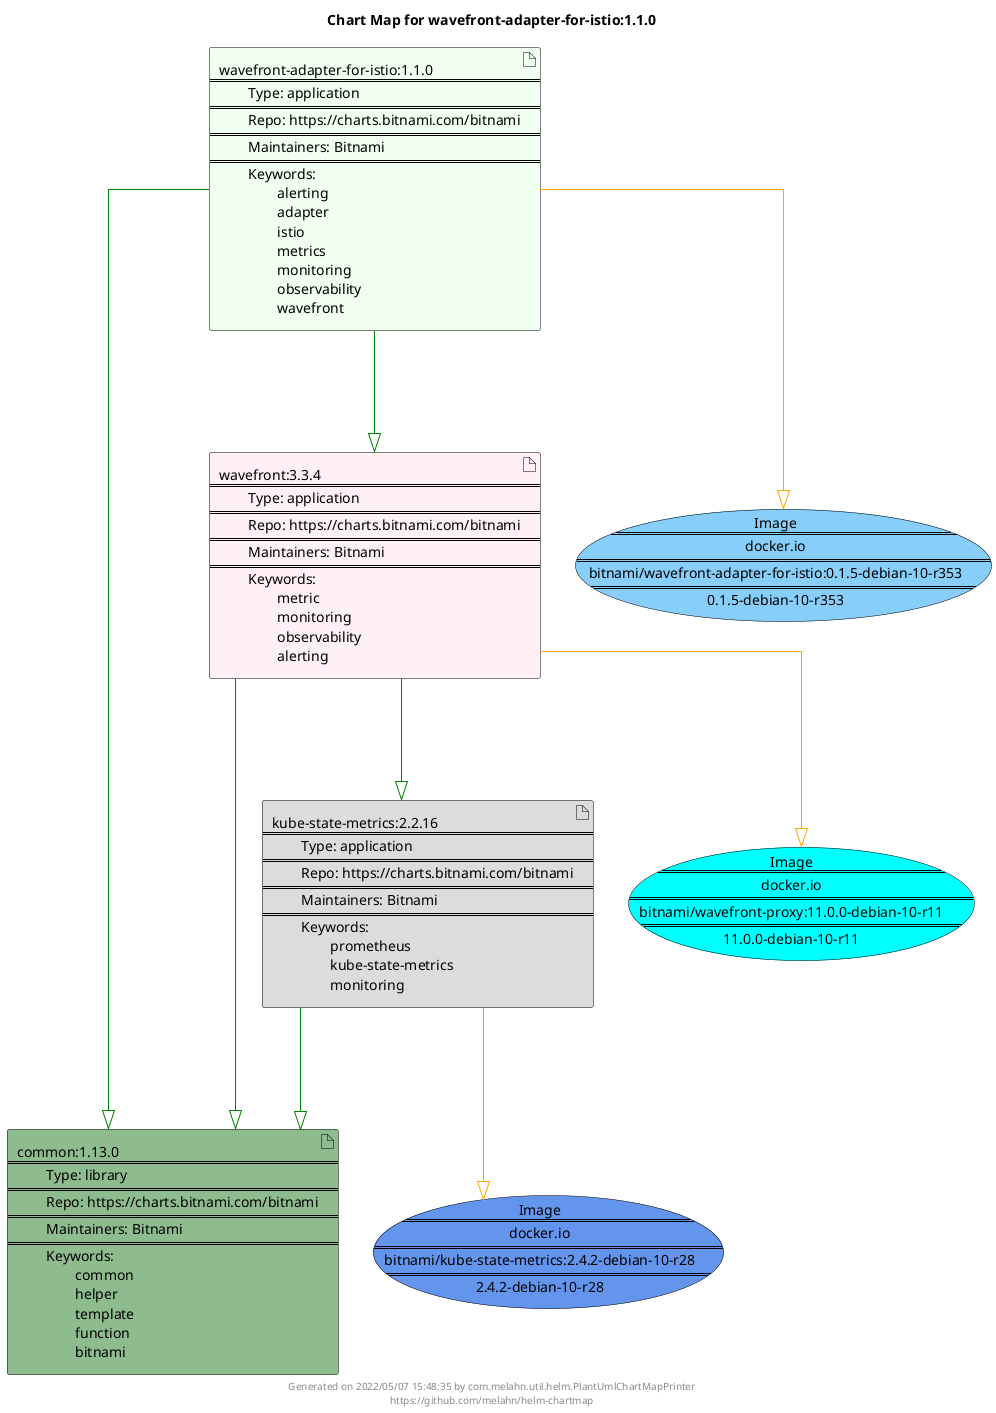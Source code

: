 @startuml
skinparam linetype ortho
skinparam backgroundColor white
skinparam usecaseBorderColor black
skinparam usecaseArrowColor LightSlateGray
skinparam artifactBorderColor black
skinparam artifactArrowColor LightSlateGray

title Chart Map for wavefront-adapter-for-istio:1.1.0

'There are 4 referenced Helm Charts
artifact "wavefront-adapter-for-istio:1.1.0\n====\n\tType: application\n====\n\tRepo: https://charts.bitnami.com/bitnami\n====\n\tMaintainers: Bitnami\n====\n\tKeywords: \n\t\talerting\n\t\tadapter\n\t\tistio\n\t\tmetrics\n\t\tmonitoring\n\t\tobservability\n\t\twavefront" as wavefront_adapter_for_istio_1_1_0 #HoneyDew
artifact "common:1.13.0\n====\n\tType: library\n====\n\tRepo: https://charts.bitnami.com/bitnami\n====\n\tMaintainers: Bitnami\n====\n\tKeywords: \n\t\tcommon\n\t\thelper\n\t\ttemplate\n\t\tfunction\n\t\tbitnami" as common_1_13_0 #DarkSeaGreen
artifact "kube-state-metrics:2.2.16\n====\n\tType: application\n====\n\tRepo: https://charts.bitnami.com/bitnami\n====\n\tMaintainers: Bitnami\n====\n\tKeywords: \n\t\tprometheus\n\t\tkube-state-metrics\n\t\tmonitoring" as kube_state_metrics_2_2_16 #Gainsboro
artifact "wavefront:3.3.4\n====\n\tType: application\n====\n\tRepo: https://charts.bitnami.com/bitnami\n====\n\tMaintainers: Bitnami\n====\n\tKeywords: \n\t\tmetric\n\t\tmonitoring\n\t\tobservability\n\t\talerting" as wavefront_3_3_4 #LavenderBlush

'There are 3 referenced Docker Images
usecase "Image\n====\ndocker.io\n====\nbitnami/kube-state-metrics:2.4.2-debian-10-r28\n====\n2.4.2-debian-10-r28" as docker_io_bitnami_kube_state_metrics_2_4_2_debian_10_r28 #CornflowerBlue
usecase "Image\n====\ndocker.io\n====\nbitnami/wavefront-adapter-for-istio:0.1.5-debian-10-r353\n====\n0.1.5-debian-10-r353" as docker_io_bitnami_wavefront_adapter_for_istio_0_1_5_debian_10_r353 #LightSkyBlue
usecase "Image\n====\ndocker.io\n====\nbitnami/wavefront-proxy:11.0.0-debian-10-r11\n====\n11.0.0-debian-10-r11" as docker_io_bitnami_wavefront_proxy_11_0_0_debian_10_r11 #Cyan

'Chart Dependencies
wavefront_adapter_for_istio_1_1_0--[#green]-|>wavefront_3_3_4
wavefront_3_3_4--[#green]-|>kube_state_metrics_2_2_16
kube_state_metrics_2_2_16--[#green]-|>common_1_13_0
wavefront_3_3_4--[#green]-|>common_1_13_0
wavefront_adapter_for_istio_1_1_0--[#green]-|>common_1_13_0
wavefront_adapter_for_istio_1_1_0--[#orange]-|>docker_io_bitnami_wavefront_adapter_for_istio_0_1_5_debian_10_r353
kube_state_metrics_2_2_16--[#orange]-|>docker_io_bitnami_kube_state_metrics_2_4_2_debian_10_r28
wavefront_3_3_4--[#orange]-|>docker_io_bitnami_wavefront_proxy_11_0_0_debian_10_r11

center footer Generated on 2022/05/07 15:48:35 by com.melahn.util.helm.PlantUmlChartMapPrinter\nhttps://github.com/melahn/helm-chartmap
@enduml

